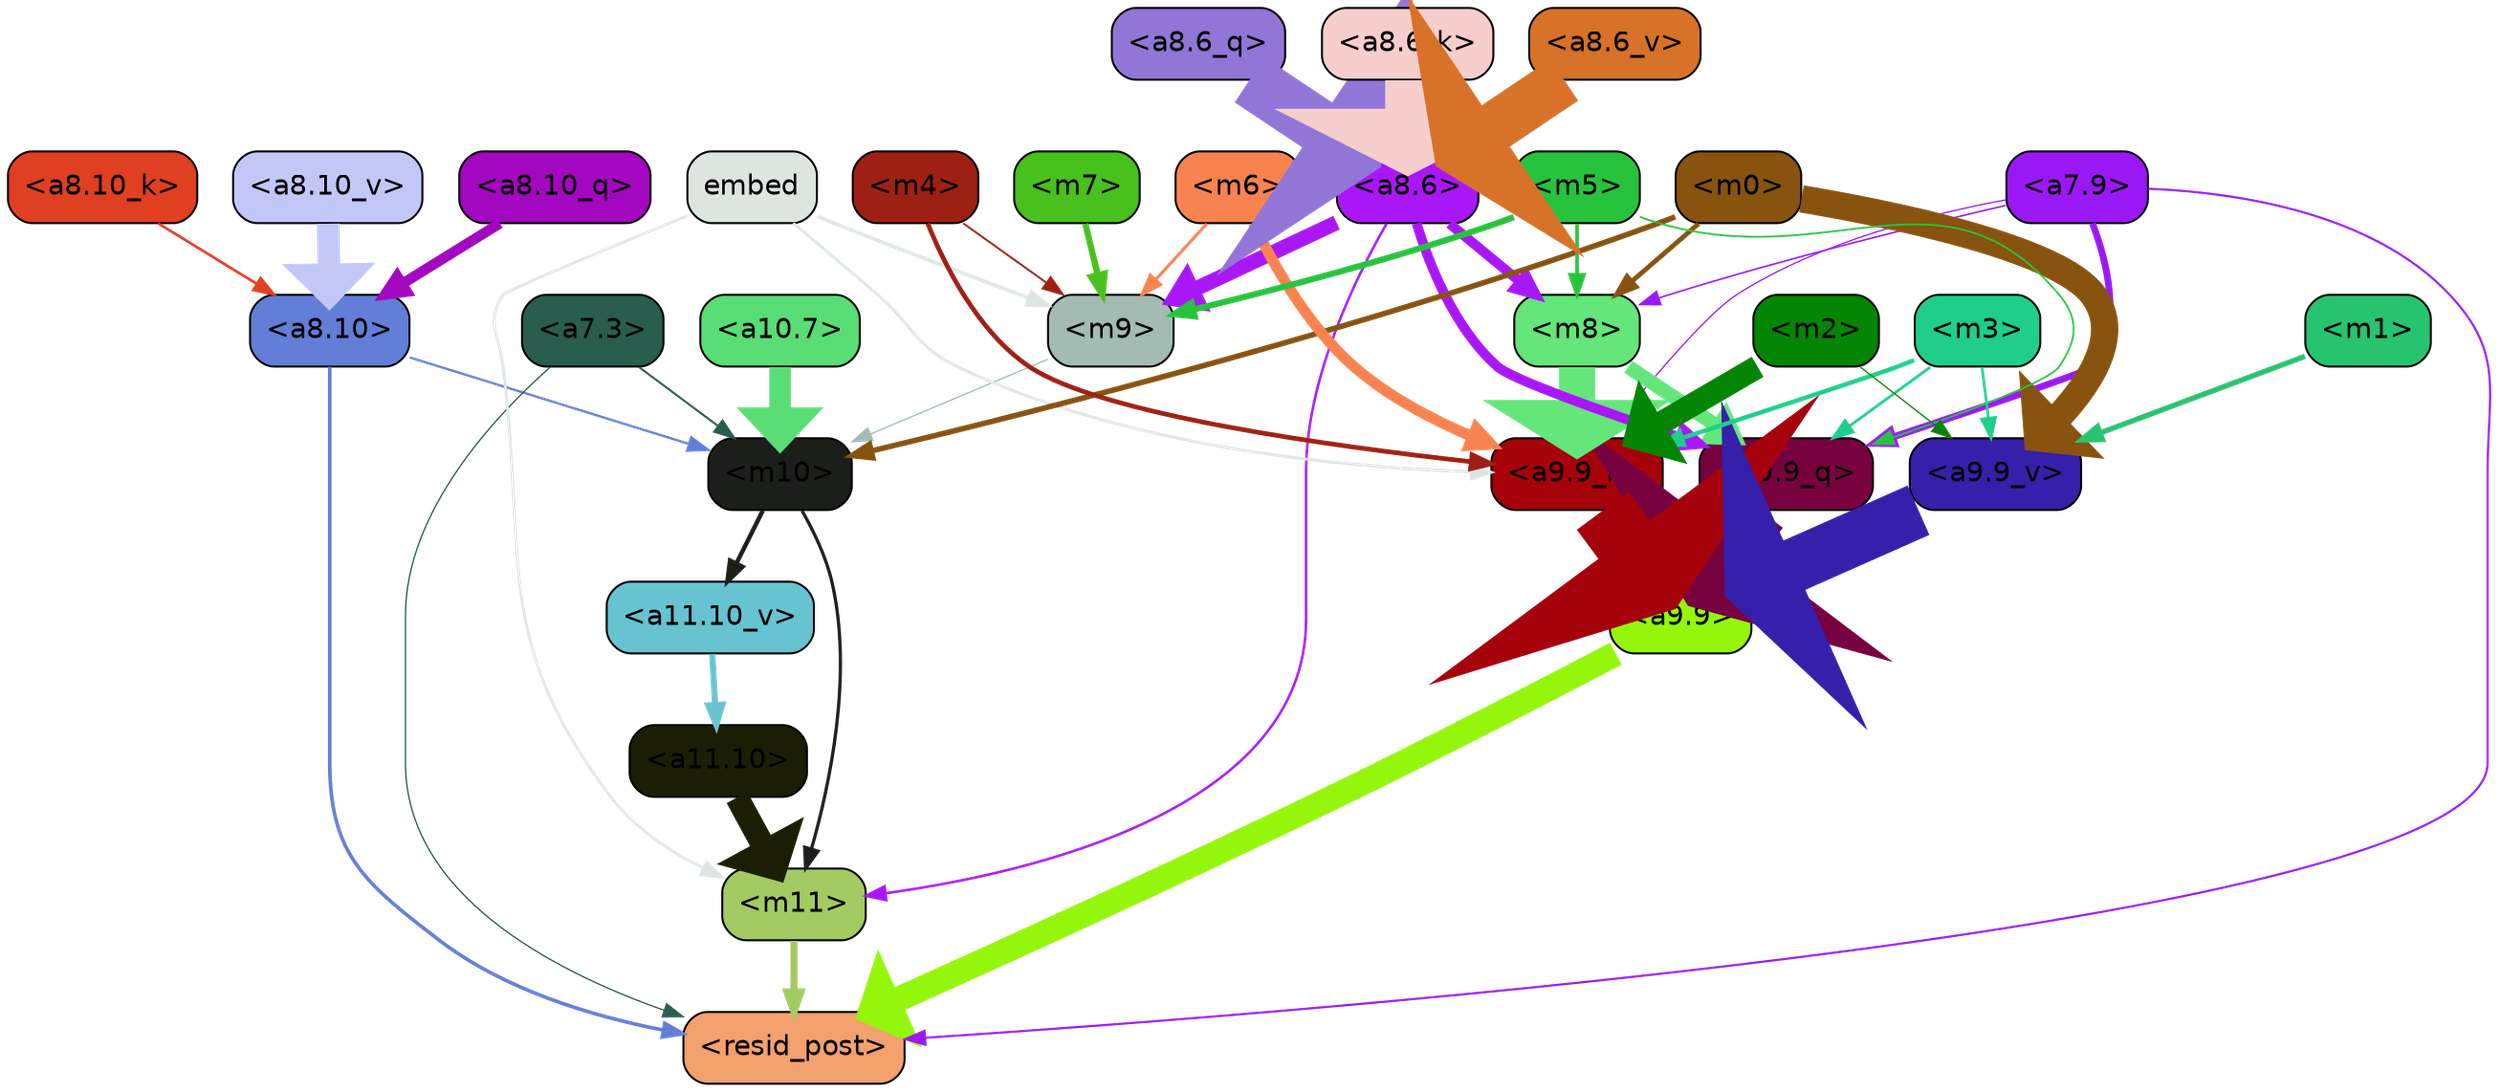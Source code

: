 strict digraph "" {
	graph [bgcolor=transparent,
		layout=dot,
		overlap=false,
		splines=true
	];
	"<m11>"	[color=black,
		fillcolor="#a4ca62",
		fontname=Helvetica,
		shape=box,
		style="filled, rounded"];
	"<resid_post>"	[color=black,
		fillcolor="#f3a16d",
		fontname=Helvetica,
		shape=box,
		style="filled, rounded"];
	"<m11>" -> "<resid_post>"	[color="#a4ca62",
		penwidth=3.564229369163513];
	"<a9.9>"	[color=black,
		fillcolor="#94f60a",
		fontname=Helvetica,
		shape=box,
		style="filled, rounded"];
	"<a9.9>" -> "<resid_post>"	[color="#94f60a",
		penwidth=12.493714332580566];
	"<a8.10>"	[color=black,
		fillcolor="#627ed7",
		fontname=Helvetica,
		shape=box,
		style="filled, rounded"];
	"<a8.10>" -> "<resid_post>"	[color="#627ed7",
		penwidth=1.7969894409179688];
	"<m10>"	[color=black,
		fillcolor="#1c1f19",
		fontname=Helvetica,
		shape=box,
		style="filled, rounded"];
	"<a8.10>" -> "<m10>"	[color="#627ed7",
		penwidth=1.1516046524047852];
	"<a7.9>"	[color=black,
		fillcolor="#9b18f6",
		fontname=Helvetica,
		shape=box,
		style="filled, rounded"];
	"<a7.9>" -> "<resid_post>"	[color="#9b18f6",
		penwidth=1.061915397644043];
	"<a9.9_q>"	[color=black,
		fillcolor="#780140",
		fontname=Helvetica,
		shape=box,
		style="filled, rounded"];
	"<a7.9>" -> "<a9.9_q>"	[color="#9b18f6",
		penwidth=3.4010400772094727];
	"<a9.9_k>"	[color=black,
		fillcolor="#a5020b",
		fontname=Helvetica,
		shape=box,
		style="filled, rounded"];
	"<a7.9>" -> "<a9.9_k>"	[color="#9b18f6",
		penwidth=0.6359977722167969];
	"<m8>"	[color=black,
		fillcolor="#64e67b",
		fontname=Helvetica,
		shape=box,
		style="filled, rounded"];
	"<a7.9>" -> "<m8>"	[color="#9b18f6",
		penwidth=0.7847824096679688];
	"<a7.3>"	[color=black,
		fillcolor="#295d4d",
		fontname=Helvetica,
		shape=box,
		style="filled, rounded"];
	"<a7.3>" -> "<resid_post>"	[color="#295d4d",
		penwidth=0.6493911743164062];
	"<a7.3>" -> "<m10>"	[color="#295d4d",
		penwidth=1.0287714004516602];
	"<a11.10>"	[color=black,
		fillcolor="#1b1e04",
		fontname=Helvetica,
		shape=box,
		style="filled, rounded"];
	"<a11.10>" -> "<m11>"	[color="#1b1e04",
		penwidth=11.804504871368408];
	"<m10>" -> "<m11>"	[color="#1c1f19",
		penwidth=1.6351637840270996];
	"<a11.10_v>"	[color=black,
		fillcolor="#68c3d1",
		fontname=Helvetica,
		shape=box,
		style="filled, rounded"];
	"<m10>" -> "<a11.10_v>"	[color="#1c1f19",
		penwidth=2.195528030395508];
	"<a8.6>"	[color=black,
		fillcolor="#aa17f7",
		fontname=Helvetica,
		shape=box,
		style="filled, rounded"];
	"<a8.6>" -> "<m11>"	[color="#aa17f7",
		penwidth=1.2564282417297363];
	"<m9>"	[color=black,
		fillcolor="#a3bbb3",
		fontname=Helvetica,
		shape=box,
		style="filled, rounded"];
	"<a8.6>" -> "<m9>"	[color="#aa17f7",
		penwidth=7.538959503173828];
	"<a8.6>" -> "<a9.9_q>"	[color="#aa17f7",
		penwidth=4.915989875793457];
	"<a8.6>" -> "<m8>"	[color="#aa17f7",
		penwidth=4.953336715698242];
	embed	[color=black,
		fillcolor="#dde5e1",
		fontname=Helvetica,
		shape=box,
		style="filled, rounded"];
	embed -> "<m11>"	[color="#dde5e1",
		penwidth=1.3679008483886719];
	embed -> "<m9>"	[color="#dde5e1",
		penwidth=1.8025074005126953];
	embed -> "<a9.9_k>"	[color="#dde5e1",
		penwidth=1.4555702209472656];
	"<a11.10_v>" -> "<a11.10>"	[color="#68c3d1",
		penwidth=3.037395477294922];
	"<a10.7>"	[color=black,
		fillcolor="#58de75",
		fontname=Helvetica,
		shape=box,
		style="filled, rounded"];
	"<a10.7>" -> "<m10>"	[color="#58de75",
		penwidth=10.747549057006836];
	"<m9>" -> "<m10>"	[color="#a3bbb3",
		penwidth=0.6350235939025879];
	"<m0>"	[color=black,
		fillcolor="#87530f",
		fontname=Helvetica,
		shape=box,
		style="filled, rounded"];
	"<m0>" -> "<m10>"	[color="#87530f",
		penwidth=2.7613906860351562];
	"<a9.9_v>"	[color=black,
		fillcolor="#361faa",
		fontname=Helvetica,
		shape=box,
		style="filled, rounded"];
	"<m0>" -> "<a9.9_v>"	[color="#87530f",
		penwidth=13.730411529541016];
	"<m0>" -> "<m8>"	[color="#87530f",
		penwidth=2.381570816040039];
	"<m7>"	[color=black,
		fillcolor="#48c01d",
		fontname=Helvetica,
		shape=box,
		style="filled, rounded"];
	"<m7>" -> "<m9>"	[color="#48c01d",
		penwidth=3.136892318725586];
	"<m6>"	[color=black,
		fillcolor="#f88350",
		fontname=Helvetica,
		shape=box,
		style="filled, rounded"];
	"<m6>" -> "<m9>"	[color="#f88350",
		penwidth=1.5130538940429688];
	"<m6>" -> "<a9.9_k>"	[color="#f88350",
		penwidth=5.398126602172852];
	"<m5>"	[color=black,
		fillcolor="#28c33d",
		fontname=Helvetica,
		shape=box,
		style="filled, rounded"];
	"<m5>" -> "<m9>"	[color="#28c33d",
		penwidth=3.070161819458008];
	"<m5>" -> "<a9.9_q>"	[color="#28c33d",
		penwidth=0.8938226699829102];
	"<m5>" -> "<m8>"	[color="#28c33d",
		penwidth=1.7677688598632812];
	"<m4>"	[color=black,
		fillcolor="#9e2014",
		fontname=Helvetica,
		shape=box,
		style="filled, rounded"];
	"<m4>" -> "<m9>"	[color="#9e2014",
		penwidth=0.9546451568603516];
	"<m4>" -> "<a9.9_k>"	[color="#9e2014",
		penwidth=2.334225654602051];
	"<a9.9_q>" -> "<a9.9>"	[color="#780140",
		penwidth=28.56541872024536];
	"<a9.9_k>" -> "<a9.9>"	[color="#a5020b",
		penwidth=32.31142416596413];
	"<a9.9_v>" -> "<a9.9>"	[color="#361faa",
		penwidth=27.08489227294922];
	"<m8>" -> "<a9.9_q>"	[color="#64e67b",
		penwidth=7.189451217651367];
	"<m8>" -> "<a9.9_k>"	[color="#64e67b",
		penwidth=18.19952392578125];
	"<m3>"	[color=black,
		fillcolor="#1fce8a",
		fontname=Helvetica,
		shape=box,
		style="filled, rounded"];
	"<m3>" -> "<a9.9_q>"	[color="#1fce8a",
		penwidth=1.3806190490722656];
	"<m3>" -> "<a9.9_k>"	[color="#1fce8a",
		penwidth=2.201329231262207];
	"<m3>" -> "<a9.9_v>"	[color="#1fce8a",
		penwidth=1.3742599487304688];
	"<m2>"	[color=black,
		fillcolor="#048503",
		fontname=Helvetica,
		shape=box,
		style="filled, rounded"];
	"<m2>" -> "<a9.9_k>"	[color="#048503",
		penwidth=11.667590618133545];
	"<m2>" -> "<a9.9_v>"	[color="#048503",
		penwidth=0.6356887817382812];
	"<m1>"	[color=black,
		fillcolor="#28c36f",
		fontname=Helvetica,
		shape=box,
		style="filled, rounded"];
	"<m1>" -> "<a9.9_v>"	[color="#28c36f",
		penwidth=2.656749725341797];
	"<a8.10_q>"	[color=black,
		fillcolor="#a307bf",
		fontname=Helvetica,
		shape=box,
		style="filled, rounded"];
	"<a8.10_q>" -> "<a8.10>"	[color="#a307bf",
		penwidth=5.194318771362305];
	"<a8.6_q>"	[color=black,
		fillcolor="#9176d7",
		fontname=Helvetica,
		shape=box,
		style="filled, rounded"];
	"<a8.6_q>" -> "<a8.6>"	[color="#9176d7",
		penwidth=27.11296832561493];
	"<a8.10_k>"	[color=black,
		fillcolor="#e13f21",
		fontname=Helvetica,
		shape=box,
		style="filled, rounded"];
	"<a8.10_k>" -> "<a8.10>"	[color="#e13f21",
		penwidth=1.3374805450439453];
	"<a8.6_k>"	[color=black,
		fillcolor="#f6cecb",
		fontname=Helvetica,
		shape=box,
		style="filled, rounded"];
	"<a8.6_k>" -> "<a8.6>"	[color="#f6cecb",
		penwidth=22.57996129989624];
	"<a8.10_v>"	[color=black,
		fillcolor="#c1c8f7",
		fontname=Helvetica,
		shape=box,
		style="filled, rounded"];
	"<a8.10_v>" -> "<a8.10>"	[color="#c1c8f7",
		penwidth=11.339973449707031];
	"<a8.6_v>"	[color=black,
		fillcolor="#d77228",
		fontname=Helvetica,
		shape=box,
		style="filled, rounded"];
	"<a8.6_v>" -> "<a8.6>"	[color="#d77228",
		penwidth=25.068782806396484];
}
